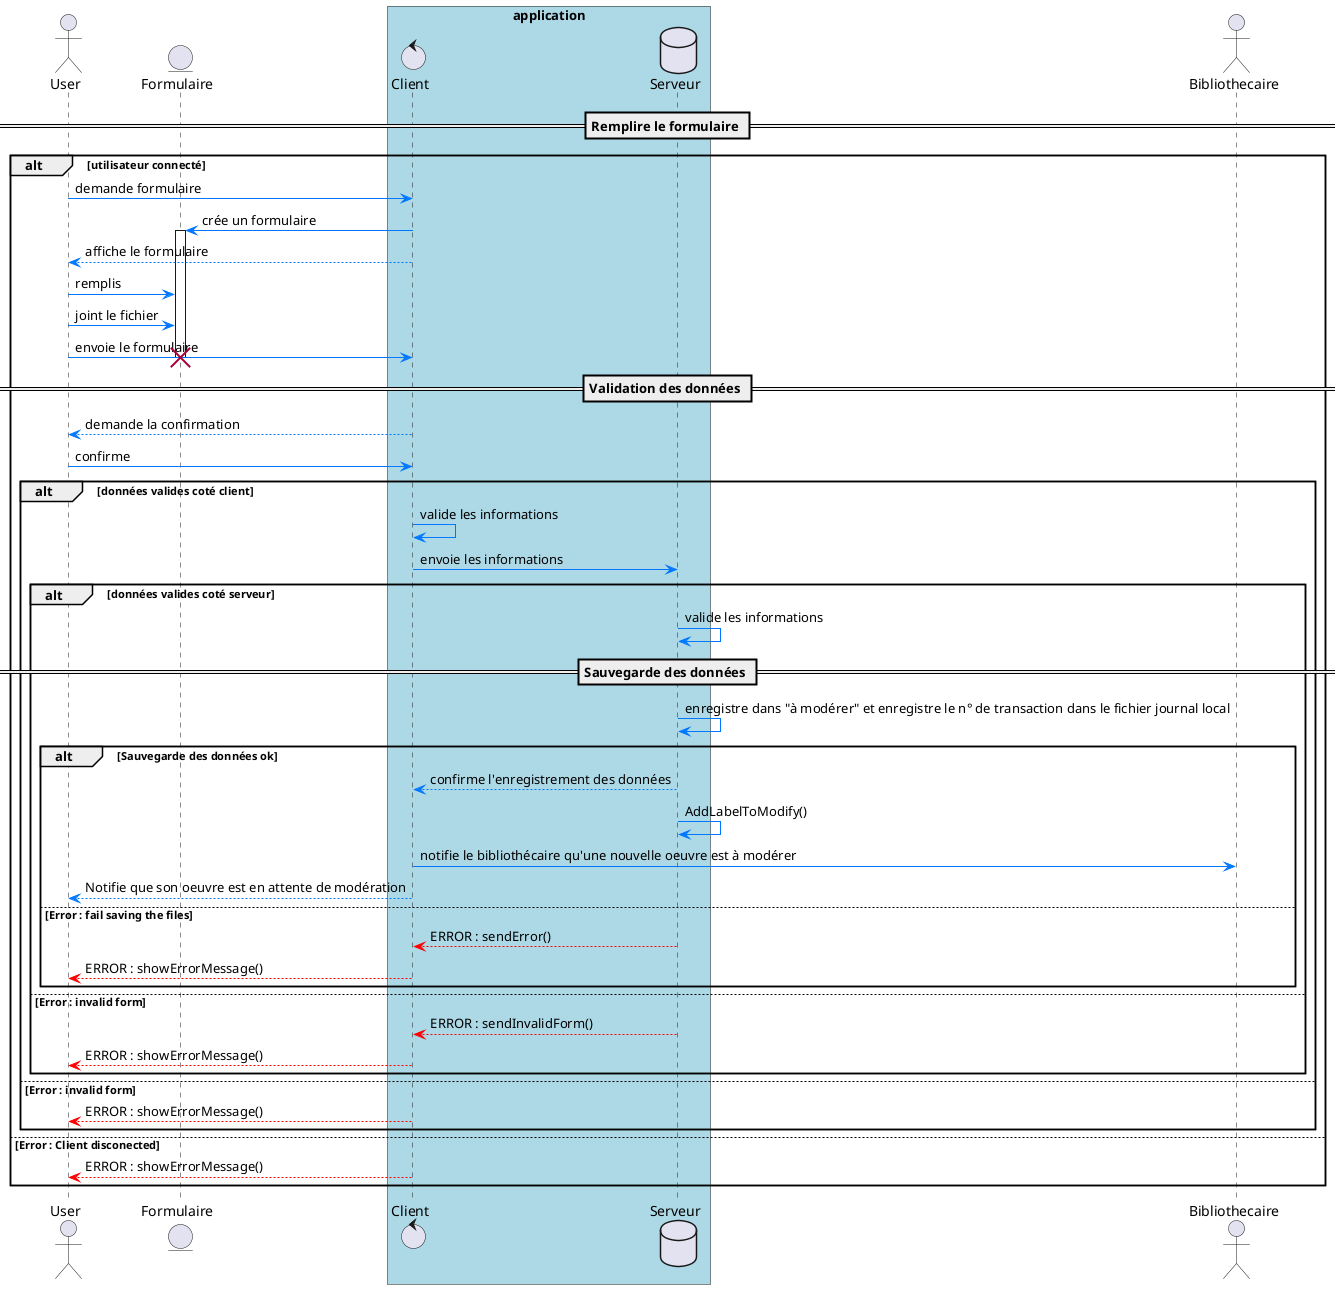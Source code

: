 @startuml

skinparam ArrowColor #0077ff

actor User
entity Formulaire
box "application" #LightBlue
control Client
database Serveur
end box
actor Bibliothecaire

== Remplire le formulaire ==
alt utilisateur connecté
    User -> Client : demande formulaire
    Client -> Formulaire :  crée un formulaire
    activate Formulaire
    Client --> User : affiche le formulaire
    User -> Formulaire : remplis
    User -> Formulaire : joint le fichier
    User -> Client : envoie le formulaire
    destroy Formulaire

    == Validation des données ==

    Client --> User : demande la confirmation
    User -> Client : confirme
    alt données valides coté client
        Client -> Client : valide les informations
        Client -> Serveur : envoie les informations
        alt données valides coté serveur
            Serveur -> Serveur : valide les informations


            == Sauvegarde des données ==

            Serveur -> Serveur : enregistre dans "à modérer" et enregistre le n° de transaction dans le fichier journal local
            alt Sauvegarde des données ok            
                Serveur --> Client : confirme l'enregistrement des données
                Serveur -> Serveur : AddLabelToModify()
                Client -> Bibliothecaire : notifie le bibliothécaire qu'une nouvelle oeuvre est à modérer
                Client --> User : Notifie que son oeuvre est en attente de modération
            else Error : fail saving the files
                Serveur -[#red]-> Client : ERROR : sendError()
                Client -[#red]-> User : ERROR : showErrorMessage()
            end
        else Error : invalid form
            Serveur -[#red]-> Client : ERROR : sendInvalidForm()
            Client -[#red]-> User : ERROR : showErrorMessage()
        end
    else Error : invalid form
        Client -[#red]-> User : ERROR : showErrorMessage()
    end
else Error : Client disconected
    Client -[#red]-> User : ERROR : showErrorMessage()
end

@enduml